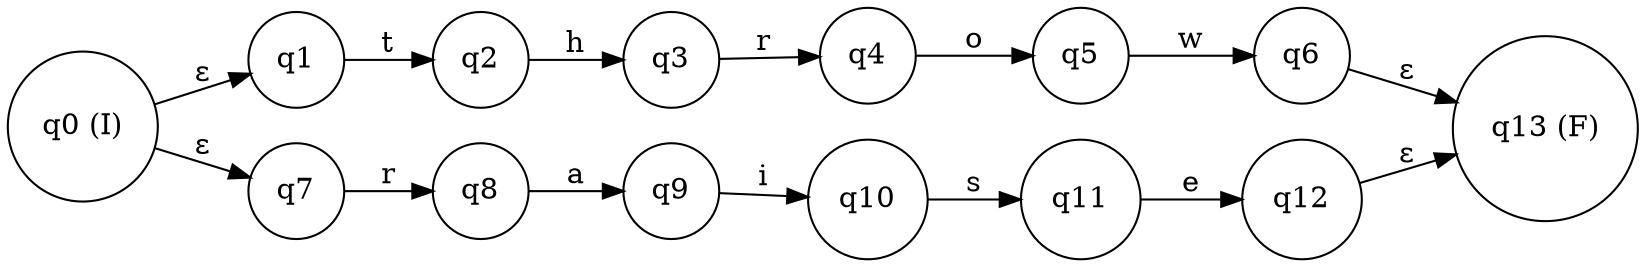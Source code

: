digraph finite_state_machine {
rankdir=LR;
node [shape = circle];
q0 [label="q0 (I)"];
q1 [label="q1"];
q2 [label="q2"];
q3 [label="q3"];
q4 [label="q4"];
q5 [label="q5"];
q6 [label="q6"];
q7 [label="q7"];
q8 [label="q8"];
q9 [label="q9"];
q10 [label="q10"];
q11 [label="q11"];
q12 [label="q12"];
q13 [label="q13 (F)"];
q0 -> q1 [label="ε"];
q1 -> q2 [label="t"];
q2 -> q3 [label="h"];
q3 -> q4 [label="r"];
q4 -> q5 [label="o"];
q5 -> q6 [label="w"];
q0 -> q7 [label="ε"];
q7 -> q8 [label="r"];
q8 -> q9 [label="a"];
q9 -> q10 [label="i"];
q10 -> q11 [label="s"];
q11 -> q12 [label="e"];
q6 -> q13 [label="ε"];
q12 -> q13 [label="ε"];
}